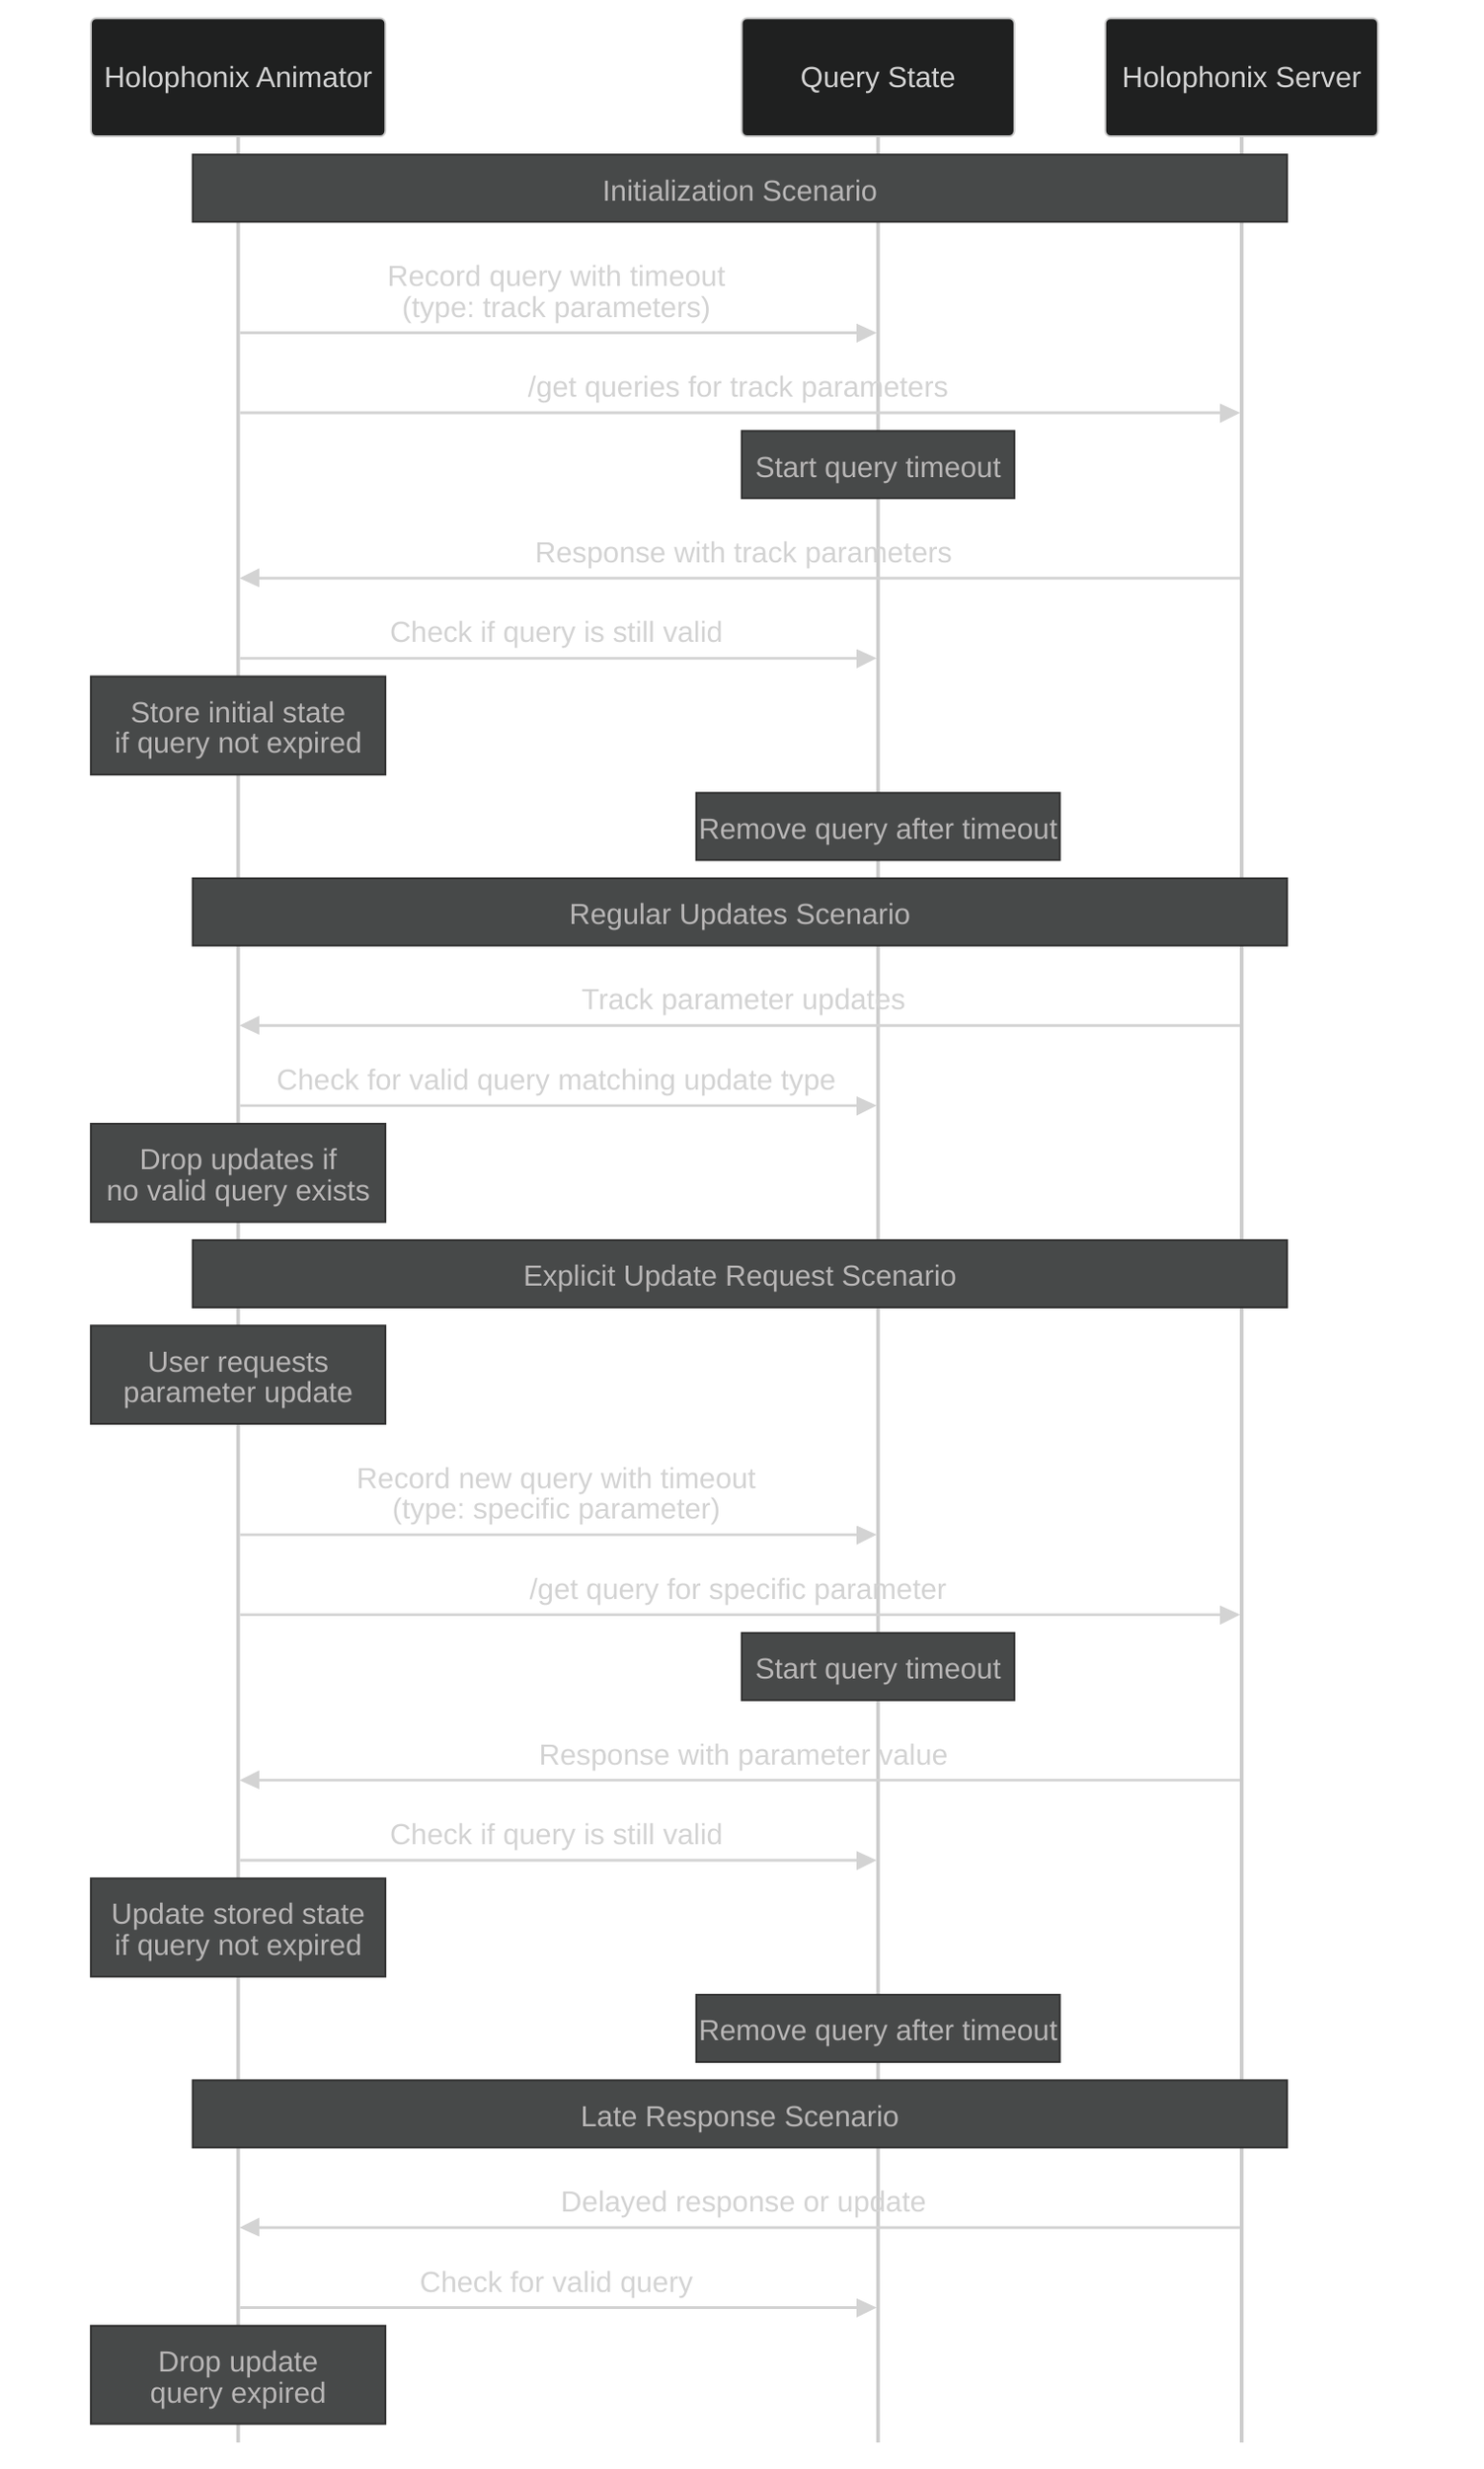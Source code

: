 %%{init: {
  'theme': 'dark',
  'themeVariables': {
    'fontSize': '16px',
    'fontFamily': 'arial',
    'lineWidth': '2px',
    'arrowMarkerAbsolute': true,
    'darkMode': true,
    'primaryColor': '#fff',
    'primaryTextColor': '#fff',
    'primaryBorderColor': '#fff',
    'lineColor': '#f5f5f5',
    'textColor': '#f5f5f5'
  },
  'sequence': {
    'messageAlign': 'center',
    'boxMargin': 10,
    'boxTextMargin': 5,
    'noteMargin': 10,
    'messageMargin': 35,
    'mirrorActors': false,
    'bottomMarginAdj': 1,
    'useMaxWidth': true,
    'rightAngles': false,
    'showSequenceNumbers': false
  }
} }%%

sequenceDiagram
    participant App as Holophonix Animator
    participant State as Query State
    participant Holo as Holophonix Server
    
    %% Initialization Scenario
    Note over App,Holo: Initialization Scenario
    App->>State: Record query with timeout<br/>(type: track parameters)
    App->>Holo: /get queries for track parameters
    Note over State: Start query timeout
    Holo->>App: Response with track parameters
    App->>State: Check if query is still valid
    Note over App: Store initial state<br/>if query not expired
    Note over State: Remove query after timeout
    
    %% Regular Updates Scenario
    Note over App,Holo: Regular Updates Scenario
    Holo->>App: Track parameter updates
    App->>State: Check for valid query matching update type
    Note over App: Drop updates if<br/>no valid query exists
    
    %% Explicit Update Request Scenario
    Note over App,Holo: Explicit Update Request Scenario
    Note over App: User requests<br/>parameter update
    App->>State: Record new query with timeout<br/>(type: specific parameter)
    App->>Holo: /get query for specific parameter
    Note over State: Start query timeout
    Holo->>App: Response with parameter value
    App->>State: Check if query is still valid
    Note over App: Update stored state<br/>if query not expired
    Note over State: Remove query after timeout
    
    %% Late Response Scenario
    Note over App,Holo: Late Response Scenario
    Holo->>App: Delayed response or update
    App->>State: Check for valid query
    Note over App: Drop update<br/>query expired